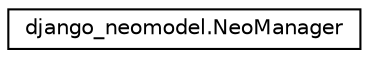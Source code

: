 digraph "Graphical Class Hierarchy"
{
 // LATEX_PDF_SIZE
  edge [fontname="Helvetica",fontsize="10",labelfontname="Helvetica",labelfontsize="10"];
  node [fontname="Helvetica",fontsize="10",shape=record];
  rankdir="LR";
  Node0 [label="django_neomodel.NeoManager",height=0.2,width=0.4,color="black", fillcolor="white", style="filled",URL="$classdjango__neomodel_1_1_neo_manager.html",tooltip=" "];
}
